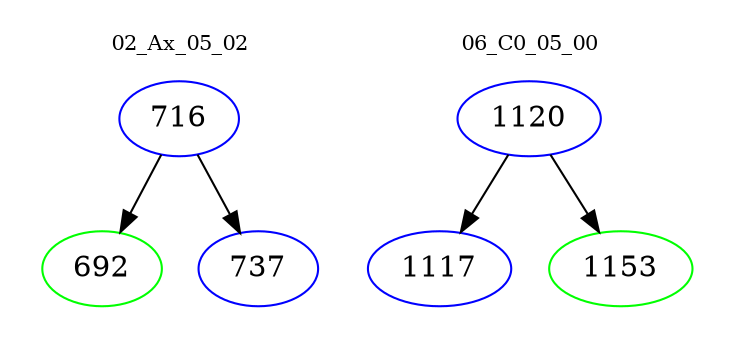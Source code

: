 digraph{
subgraph cluster_0 {
color = white
label = "02_Ax_05_02";
fontsize=10;
T0_716 [label="716", color="blue"]
T0_716 -> T0_692 [color="black"]
T0_692 [label="692", color="green"]
T0_716 -> T0_737 [color="black"]
T0_737 [label="737", color="blue"]
}
subgraph cluster_1 {
color = white
label = "06_C0_05_00";
fontsize=10;
T1_1120 [label="1120", color="blue"]
T1_1120 -> T1_1117 [color="black"]
T1_1117 [label="1117", color="blue"]
T1_1120 -> T1_1153 [color="black"]
T1_1153 [label="1153", color="green"]
}
}
